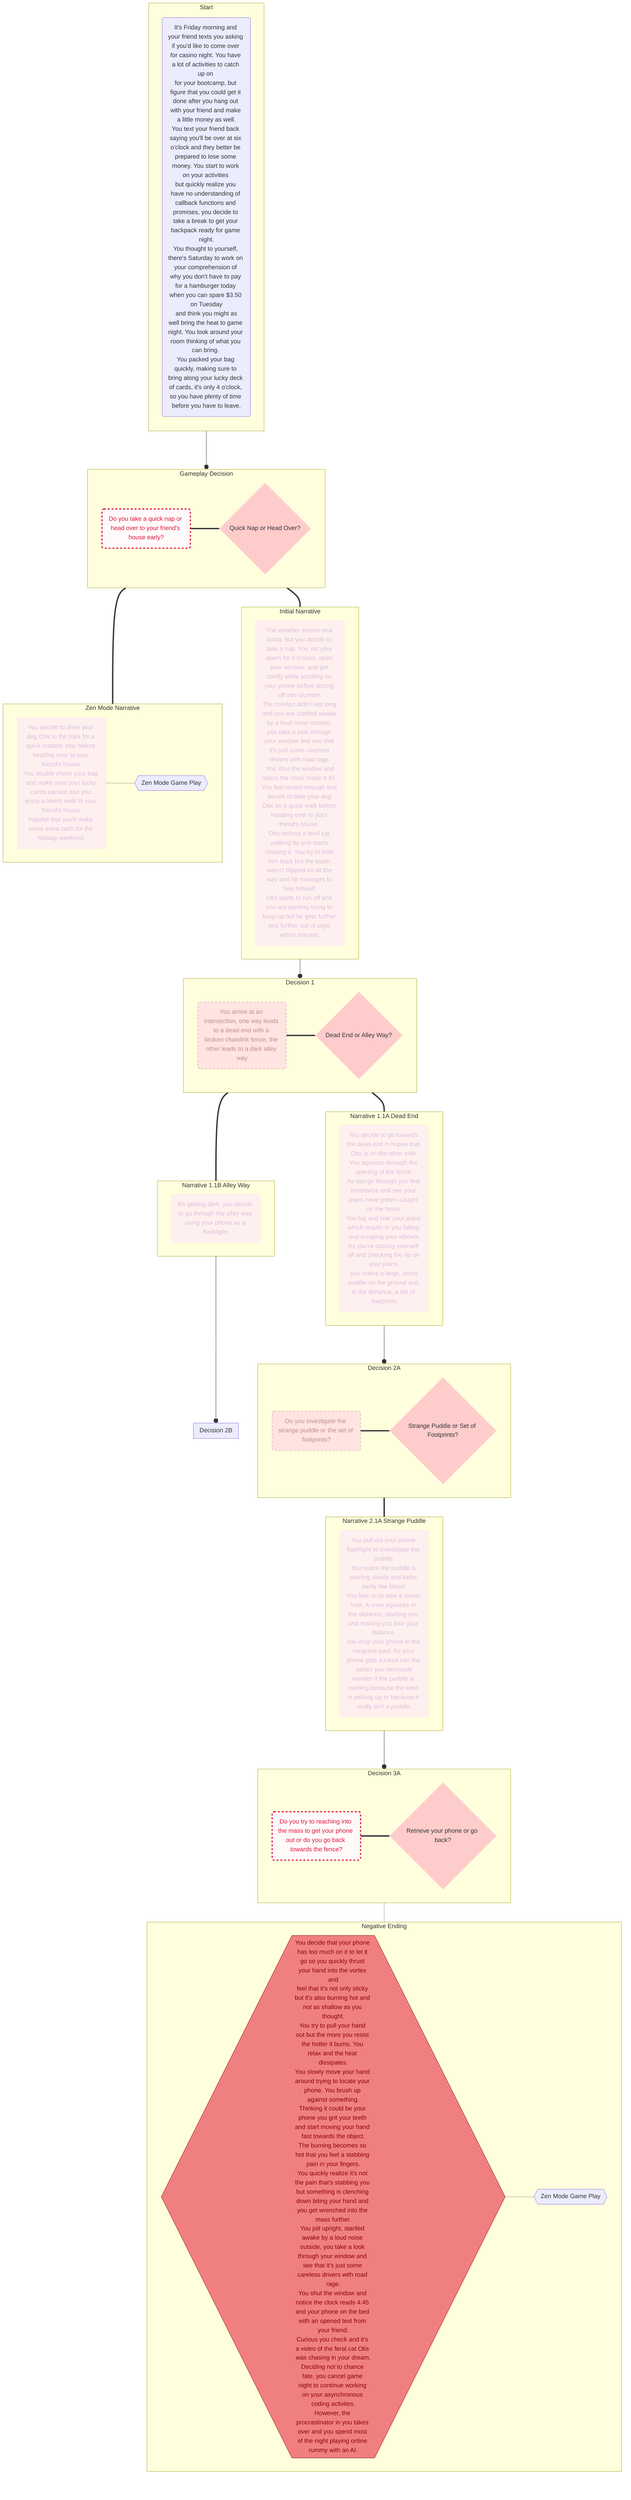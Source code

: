 flowchart TD
%% @config(./config.json)

%% Story Beginning
subgraph Story [Start]
    direction TB
    S(It's Friday morning and your friend texts you asking if you'd like to come over for casino night. You have a lot of activities to catch up on <br>for your bootcamp, but figure that you could get it done after you hang out with your friend and make a little money as well.<br>You text your friend back saying you'll be over at six o'clock and they better be prepared to lose some money. You start to work on your activities <br>but quickly realize you have no understanding of callback functions and promises, you decide to take a break to get your backpack ready for game night.<br>You thought to yourself, there's Saturday to work on your comprehension of why you don't have to pay for a hamburger today when you can spare $3.50 on Tuesday<br> and think you might as well bring the heat to game night. You look around your room thinking of what you can bring. <br>You packed your bag quickly, making sure to bring along your lucky deck of cards, it's only 4 o'clock, so you have plenty of time before you have to leave.)  
end

subgraph Gameplay [Gameplay Decision]
    DG(Do you take a quick nap or head over to your friend's house early?)
    === DGD{Quick Nap or Head Over?}
end

subgraph NarrativeA [Initial Narrative]
    NA(The weather seems nice today, but you decide to take a nap. You set your alarm for 5 o'clock, open your window, and get comfy while scrolling on your phone before dozing off into slumber.<br>The comfort didn't last long and you are startled awake by a loud noise outside, you take a look through your window and see that it's just some careless drivers with road rage.<br> You shut the window and notice the clock reads 4:45. You feel rested enough and decide to take your dog Otis on a quick walk before heading over to your friend's house. <br>Otis notices a feral cat walking by and starts chasing it. You try to hold him back but the leash wasn't clipped on all the way and he manages to free himself.<br>Otis starts to run off and you are panting trying to keep up but he gets further and further out of sight within minutes.)
end 
subgraph NarrativeB [Zen Mode Narrative]
    NB(You decide to drive your dog Otis to the park for a quick outdoor play before heading over to your friend's house.<br>You double check your bag and make sure your lucky cards packed and you enjoy a lovely walk to your friend's house,<br>hopeful that you'll make some extra cash for the holiday weekend.) -.- EB{{Zen Mode Game Play}}
end

%% Decision One: Dead End or Alley Way?
subgraph Decision1 [Decision 1]
    D1(You arrive at an intersection, one way leads to a dead end with a broken chainlink fence, the other leads to a dark alley way)
    ===
    D1D{Dead End or Alley Way?}
end

	%% Dead End Path: Narrative
	subgraph N1-1A [Narrative 1.1A Dead End]
        N1.1A(You decide to go towards the dead end in hopes that Otis is on the other side.<br>You squeeze through the opening of the fence.<br>As you go through you feel resistance and see your jeans have gotten caught on the fence.<br>You tug and tear your jeans which results in you falling and scraping your elbows.<br>As you're dusting yourself off and checking the rip on your jeans,<br> you notice a large, sticky puddle on the ground and in the distance, a set of footprints)
	end 
	
	%% Dead End Path: Decision Two A: Strange Puddle or Set of Footprints?
	subgraph Decision2A [Decision 2A]
		D2A(Do you investigate the strange puddle or the set of footprints?)
		=== D2AD{Strange Puddle or Set of Footprints?}
	end
	
		%% Strange Puddle Path: Narrative
		subgraph N2-1A [Narrative 2.1A Strange Puddle]
		N2.1A(You pull out your phone flashlight to investigate the puddle.<br>You notice the puddle is swirling slowly and looks eerily like blood.<br>You lean in to take a closer look. A crow squawks in the distance, startling you and making you lose your balance,<br>you drop your phone in the sanguine pool. As your phone gets sucked into the vortex you nervously<br>wonder if the puddle is swirling because the wind is picking up or because it really isn't a puddle.)
		end
		%%  

		%% Strange Puddle Path: Decision
		subgraph Decision3A [Decision 3A]
			D3.1A(Do you try to reaching into the mass to get your phone out or do you go back towards the fence?)
			=== D3.1AD{Retrieve your phone or go back?}
		end
        
		subgraph E3-1A [Negative Ending]
			E3.1A{{You decide that your phone has too much on it to let it go so you quickly thrust your hand into the vortex and<br>feel that it's not only sticky but it's also burning hot and not as shallow as you thought.<br>You try to pull your hand out but the more you resist the hotter it burns. You relax and the heat dissipates.<br>You slowly move your hand around trying to locate your phone. You brush up against something.<br>Thinking it could be your phone you grit your teeth and start moving your hand fast towards the object.<br>The burning becomes so hot that you feel a stabbing pain in your fingers.<br>You quickly realize it's not the pain that's stabbing you but something is clenching down biting your hand and you get wrenched into the mass further.<br>You jolt upright, startled awake by a loud noise outside, you take a look through your window and see that it's just some careless drivers with road rage.<br>You shut the window and notice the clock reads 4:45 and your phone on the bed with an opened text from your friend.<br>Curious you check and it's a video of the feral cat Otis was chasing in your dream.<br>Deciding not to chance fate, you cancel game night to continue working on your asynchronous coding activites.<br>However, the procrastinator in you takes over and you spend most of the night playing online rummy with an AI.}} -.- E3.1AB{{Zen Mode Game Play}}
		end
        %% You consider reaching in the puddle for your phone but you become uneasy of the hypnotic swirling and decide to go back towards the fence.   
		
        %% Set of Footprints Path: Narrative
		%% As your following the set of footprints you notice that the boot pattern is changing. Each print seems to gradually split down the middle and gets more pointed towards the toe. You look back and surprised, you see that you haven't been following boot prints but what looks to be like hoof prints. 
		
		%% Set of Footprints Path: Decision
		%% Confused, you wonder if you should head back or continue towards where the prints lead.
		%% Go back or continue?
	



	%% Alley Way Path: Narrative, Devil
	subgraph N1-1B [Narrative 1.1B Alley Way]
	N1.1B(It's getting dark, you decide to go through the alley way using your phone as a flashlight.)
	end 
	
	%% Alley Way Path: Decision Two B: Play in a Card Game or Lay Down and Die 
	subgraph Decision2B [Decision 2B]
	end


%% Path: Narrative
Story ---o Gameplay === NarrativeA --o Decision1
Gameplay === NarrativeB
Decision1 === N1-1A ---o Decision2A
Decision2A === N2-1A ---o Decision3A -.- E3-1A
Decision1 === N1-1B ---o Decision2B

%% Styles
classDef narrative fill: #fff0f0, color: thistle, stroke: mistyrose, stroke-width: 1px

classDef decisionCrit fill: snow, color: crimson, stroke: crimson, stroke-width: 3px, stroke-dasharray:  5 5

classDef decision fill: mistyrose, color: rosybrown, stroke: rosybrown, stroke-width: 1px, stroke-dasharray:  5 5

classDef endNeg fill: lightcoral, color: darkred, stroke: darkred, stroke-width: 1px

classDef endPos fill: lightgreen, color: darkgreen, stroke: green, stroke-width: 1px

classDef decPoint fill: #ffcccc, stroke-width: 0px

%% Apply Styles
class NA,NB,NC,N1.1A,N1.1B,N2.1A narrative;

class DG,DA,D3.1A decisionCrit;

class D1,D2A decision;

class DGD,D1D,D2AD,D3.1AD decPoint;

class E3B,E3.1A endNeg;

class E2B,E3A endPos;